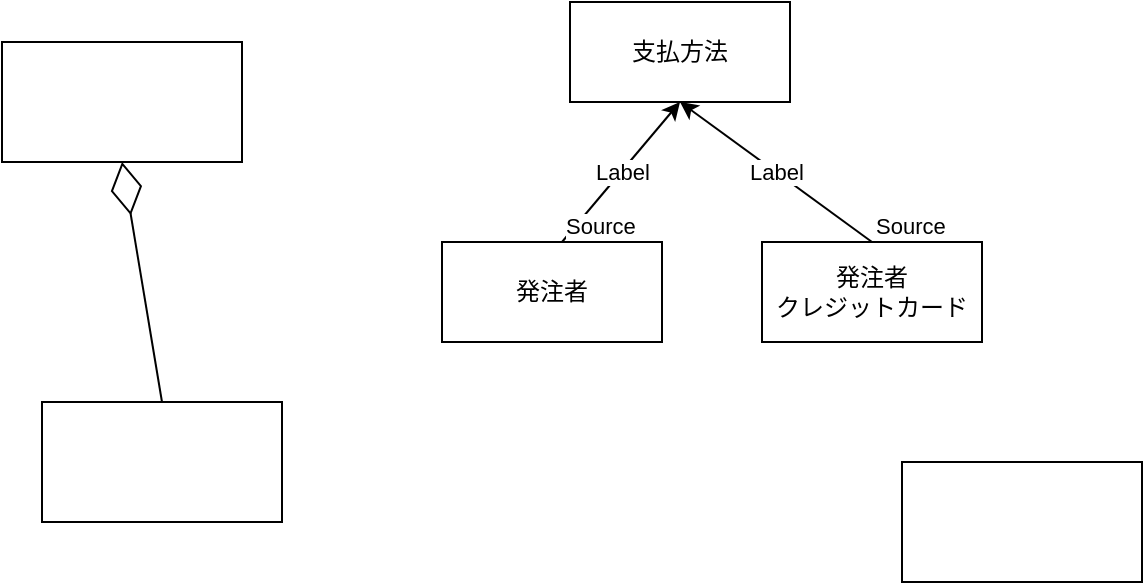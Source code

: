 <mxfile version="24.7.17">
  <diagram name="ページ1" id="1CsjXldo9rGn5D-Xnixb">
    <mxGraphModel dx="195" dy="515" grid="1" gridSize="10" guides="1" tooltips="1" connect="1" arrows="1" fold="1" page="1" pageScale="1" pageWidth="827" pageHeight="1169" math="0" shadow="0">
      <root>
        <mxCell id="0" />
        <mxCell id="1" parent="0" />
        <mxCell id="OHmwZw8C2iARIN1YVzDY-1" value="" style="rounded=0;whiteSpace=wrap;html=1;" parent="1" vertex="1">
          <mxGeometry x="20" y="40" width="120" height="60" as="geometry" />
        </mxCell>
        <mxCell id="OHmwZw8C2iARIN1YVzDY-2" value="" style="rounded=0;whiteSpace=wrap;html=1;" parent="1" vertex="1">
          <mxGeometry x="40" y="220" width="120" height="60" as="geometry" />
        </mxCell>
        <mxCell id="OHmwZw8C2iARIN1YVzDY-3" value="" style="endArrow=diamondThin;endFill=0;endSize=24;html=1;rounded=0;exitX=0.5;exitY=0;exitDx=0;exitDy=0;entryX=0.5;entryY=1;entryDx=0;entryDy=0;" parent="1" source="OHmwZw8C2iARIN1YVzDY-2" target="OHmwZw8C2iARIN1YVzDY-1" edge="1">
          <mxGeometry width="160" relative="1" as="geometry">
            <mxPoint x="60" y="100" as="sourcePoint" />
            <mxPoint x="180" y="130" as="targetPoint" />
          </mxGeometry>
        </mxCell>
        <mxCell id="OHmwZw8C2iARIN1YVzDY-4" value="支払方法" style="html=1;whiteSpace=wrap;" parent="1" vertex="1">
          <mxGeometry x="304" y="20" width="110" height="50" as="geometry" />
        </mxCell>
        <mxCell id="OHmwZw8C2iARIN1YVzDY-5" value="発注者" style="html=1;whiteSpace=wrap;" parent="1" vertex="1">
          <mxGeometry x="240" y="140" width="110" height="50" as="geometry" />
        </mxCell>
        <mxCell id="OHmwZw8C2iARIN1YVzDY-6" value="発注者&lt;div&gt;クレジットカード&lt;/div&gt;" style="html=1;whiteSpace=wrap;" parent="1" vertex="1">
          <mxGeometry x="400" y="140" width="110" height="50" as="geometry" />
        </mxCell>
        <mxCell id="Z9lCNE3T4ToBdYEy1Mjk-1" value="" style="endArrow=classic;html=1;rounded=0;entryX=0.5;entryY=1;entryDx=0;entryDy=0;" parent="1" target="OHmwZw8C2iARIN1YVzDY-4" edge="1">
          <mxGeometry relative="1" as="geometry">
            <mxPoint x="300" y="140" as="sourcePoint" />
            <mxPoint x="310" y="270" as="targetPoint" />
          </mxGeometry>
        </mxCell>
        <mxCell id="Z9lCNE3T4ToBdYEy1Mjk-2" value="Label" style="edgeLabel;resizable=0;html=1;;align=center;verticalAlign=middle;" parent="Z9lCNE3T4ToBdYEy1Mjk-1" connectable="0" vertex="1">
          <mxGeometry relative="1" as="geometry" />
        </mxCell>
        <mxCell id="Z9lCNE3T4ToBdYEy1Mjk-3" value="Source" style="edgeLabel;resizable=0;html=1;;align=left;verticalAlign=bottom;" parent="Z9lCNE3T4ToBdYEy1Mjk-1" connectable="0" vertex="1">
          <mxGeometry x="-1" relative="1" as="geometry" />
        </mxCell>
        <mxCell id="Z9lCNE3T4ToBdYEy1Mjk-4" value="" style="endArrow=classic;html=1;rounded=0;exitX=0.5;exitY=0;exitDx=0;exitDy=0;entryX=0.5;entryY=1;entryDx=0;entryDy=0;" parent="1" source="OHmwZw8C2iARIN1YVzDY-6" target="OHmwZw8C2iARIN1YVzDY-4" edge="1">
          <mxGeometry relative="1" as="geometry">
            <mxPoint x="360" y="120" as="sourcePoint" />
            <mxPoint x="520" y="120" as="targetPoint" />
          </mxGeometry>
        </mxCell>
        <mxCell id="Z9lCNE3T4ToBdYEy1Mjk-5" value="Label" style="edgeLabel;resizable=0;html=1;;align=center;verticalAlign=middle;" parent="Z9lCNE3T4ToBdYEy1Mjk-4" connectable="0" vertex="1">
          <mxGeometry relative="1" as="geometry" />
        </mxCell>
        <mxCell id="Z9lCNE3T4ToBdYEy1Mjk-6" value="Source" style="edgeLabel;resizable=0;html=1;;align=left;verticalAlign=bottom;" parent="Z9lCNE3T4ToBdYEy1Mjk-4" connectable="0" vertex="1">
          <mxGeometry x="-1" relative="1" as="geometry" />
        </mxCell>
        <mxCell id="jgQmWan3id_APqYRhyMe-1" value="" style="rounded=0;whiteSpace=wrap;html=1;" vertex="1" parent="1">
          <mxGeometry x="470" y="250" width="120" height="60" as="geometry" />
        </mxCell>
      </root>
    </mxGraphModel>
  </diagram>
</mxfile>
